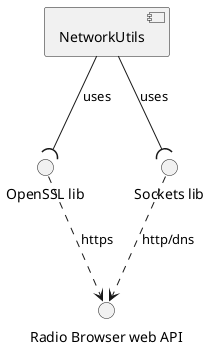 @startuml
'https://plantuml.com/component-diagram

component                            NetworkUtils
interface "Radio Browser web API" as RadioBrowserAPI
interface "OpenSSL lib"           as OpenSSL
interface "Sockets lib"           as Sockets

NetworkUtils --( OpenSSL : "uses"
NetworkUtils --( Sockets : "uses"
OpenSSL      ..> RadioBrowserAPI : https
Sockets      ..> RadioBrowserAPI : http/dns

@enduml